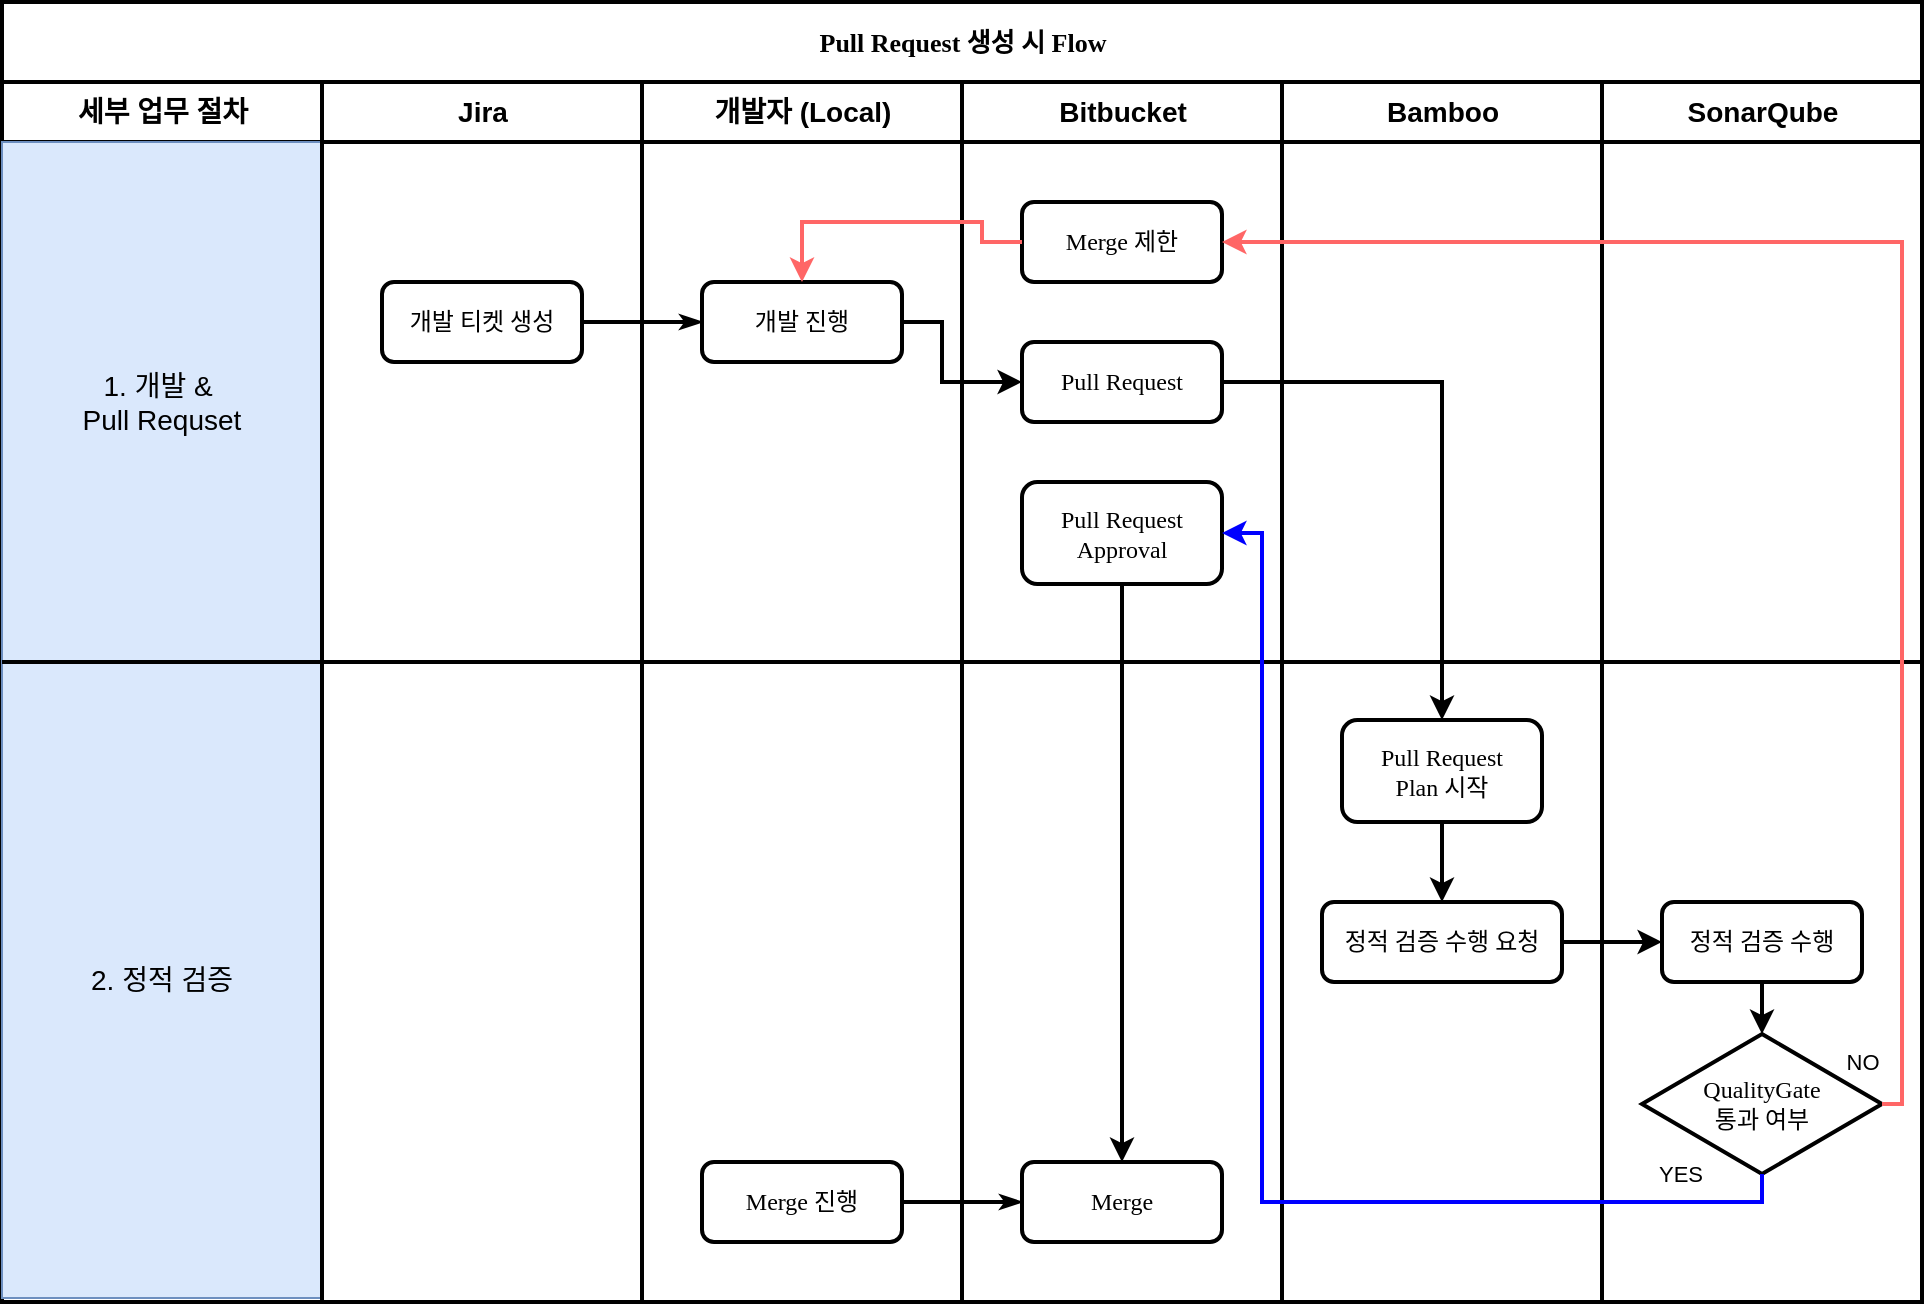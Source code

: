 <mxfile version="22.1.5" type="github">
  <diagram name="Page-1" id="74e2e168-ea6b-b213-b513-2b3c1d86103e">
    <mxGraphModel dx="1194" dy="688" grid="1" gridSize="10" guides="1" tooltips="1" connect="1" arrows="1" fold="1" page="1" pageScale="1" pageWidth="1100" pageHeight="850" background="none" math="0" shadow="0">
      <root>
        <mxCell id="0" />
        <mxCell id="1" parent="0" />
        <mxCell id="77e6c97f196da883-1" value="&lt;font style=&quot;font-size: 13px;&quot;&gt;Pull Request 생성 시 Flow&lt;/font&gt;" style="swimlane;html=1;childLayout=stackLayout;startSize=40;rounded=0;shadow=0;labelBackgroundColor=none;strokeWidth=2;fontFamily=Verdana;fontSize=8;align=center;" parent="1" vertex="1">
          <mxGeometry x="70" y="40" width="960" height="650" as="geometry" />
        </mxCell>
        <mxCell id="77e6c97f196da883-2" value="&lt;font style=&quot;font-size: 14px;&quot;&gt;세부 업무 절차&lt;/font&gt;" style="swimlane;html=1;startSize=30;strokeWidth=2;" parent="77e6c97f196da883-1" vertex="1">
          <mxGeometry y="40" width="160" height="610" as="geometry" />
        </mxCell>
        <mxCell id="G8M2AKYga1nAGyqbxcYK-33" value="1. 개발 &amp;amp;&amp;nbsp;&lt;br style=&quot;font-size: 14px;&quot;&gt;Pull Requset" style="whiteSpace=wrap;html=1;fillColor=#dae8fc;strokeColor=#6c8ebf;fontSize=14;" vertex="1" parent="77e6c97f196da883-2">
          <mxGeometry y="30" width="160" height="260" as="geometry" />
        </mxCell>
        <mxCell id="G8M2AKYga1nAGyqbxcYK-34" value="2. 정적 검증" style="whiteSpace=wrap;html=1;fillColor=#dae8fc;strokeColor=#6c8ebf;fontSize=14;" vertex="1" parent="77e6c97f196da883-2">
          <mxGeometry y="290" width="160" height="318" as="geometry" />
        </mxCell>
        <mxCell id="77e6c97f196da883-26" style="edgeStyle=orthogonalEdgeStyle;rounded=1;html=1;labelBackgroundColor=none;startArrow=none;startFill=0;startSize=5;endArrow=classicThin;endFill=1;endSize=5;jettySize=auto;orthogonalLoop=1;strokeWidth=2;fontFamily=Verdana;fontSize=8" parent="77e6c97f196da883-1" source="77e6c97f196da883-8" target="77e6c97f196da883-11" edge="1">
          <mxGeometry relative="1" as="geometry" />
        </mxCell>
        <mxCell id="107ba76e4e335f99-6" style="edgeStyle=orthogonalEdgeStyle;rounded=1;html=1;labelBackgroundColor=none;startArrow=none;startFill=0;startSize=5;endArrow=classicThin;endFill=1;endSize=5;jettySize=auto;orthogonalLoop=1;strokeWidth=2;fontFamily=Verdana;fontSize=8" parent="77e6c97f196da883-1" source="77e6c97f196da883-14" target="77e6c97f196da883-19" edge="1">
          <mxGeometry relative="1" as="geometry" />
        </mxCell>
        <mxCell id="77e6c97f196da883-3" value="&lt;font style=&quot;font-size: 14px;&quot;&gt;Jira&lt;/font&gt;" style="swimlane;html=1;startSize=30;strokeWidth=2;" parent="77e6c97f196da883-1" vertex="1">
          <mxGeometry x="160" y="40" width="160" height="610" as="geometry" />
        </mxCell>
        <mxCell id="77e6c97f196da883-8" value="개발 티켓 생성" style="rounded=1;whiteSpace=wrap;html=1;shadow=0;labelBackgroundColor=none;strokeWidth=2;fontFamily=Verdana;fontSize=12;align=center;" parent="77e6c97f196da883-3" vertex="1">
          <mxGeometry x="30" y="100" width="100" height="40" as="geometry" />
        </mxCell>
        <mxCell id="77e6c97f196da883-4" value="&lt;font style=&quot;font-size: 14px;&quot;&gt;개발자 (Local)&lt;/font&gt;" style="swimlane;html=1;startSize=30;strokeWidth=2;" parent="77e6c97f196da883-1" vertex="1">
          <mxGeometry x="320" y="40" width="160" height="610" as="geometry" />
        </mxCell>
        <mxCell id="77e6c97f196da883-14" value="Merge 진행" style="rounded=1;whiteSpace=wrap;html=1;shadow=0;labelBackgroundColor=none;strokeWidth=2;fontFamily=Verdana;fontSize=12;align=center;" parent="77e6c97f196da883-4" vertex="1">
          <mxGeometry x="30" y="540" width="100" height="40" as="geometry" />
        </mxCell>
        <mxCell id="77e6c97f196da883-11" value="&lt;font style=&quot;font-size: 12px;&quot;&gt;개발 진행&lt;/font&gt;" style="rounded=1;whiteSpace=wrap;html=1;shadow=0;labelBackgroundColor=none;strokeWidth=2;fontFamily=Verdana;fontSize=8;align=center;" parent="77e6c97f196da883-4" vertex="1">
          <mxGeometry x="30" y="100" width="100" height="40" as="geometry" />
        </mxCell>
        <mxCell id="G8M2AKYga1nAGyqbxcYK-23" value="" style="endArrow=none;html=1;rounded=0;strokeWidth=2;" edge="1" parent="77e6c97f196da883-4">
          <mxGeometry width="50" height="50" relative="1" as="geometry">
            <mxPoint x="-320" y="290" as="sourcePoint" />
            <mxPoint x="640" y="290" as="targetPoint" />
          </mxGeometry>
        </mxCell>
        <mxCell id="77e6c97f196da883-5" value="&lt;font style=&quot;font-size: 14px;&quot;&gt;Bitbucket&lt;/font&gt;" style="swimlane;html=1;startSize=30;strokeWidth=2;" parent="77e6c97f196da883-1" vertex="1">
          <mxGeometry x="480" y="40" width="160" height="610" as="geometry" />
        </mxCell>
        <mxCell id="77e6c97f196da883-19" value="Merge" style="rounded=1;whiteSpace=wrap;html=1;shadow=0;labelBackgroundColor=none;strokeWidth=2;fontFamily=Verdana;fontSize=12;align=center;" parent="77e6c97f196da883-5" vertex="1">
          <mxGeometry x="30" y="540" width="100" height="40" as="geometry" />
        </mxCell>
        <mxCell id="G8M2AKYga1nAGyqbxcYK-1" value="&lt;font style=&quot;font-size: 12px;&quot;&gt;Pull Request&lt;/font&gt;" style="rounded=1;whiteSpace=wrap;html=1;shadow=0;labelBackgroundColor=none;strokeWidth=2;fontFamily=Verdana;fontSize=8;align=center;" vertex="1" parent="77e6c97f196da883-5">
          <mxGeometry x="30" y="130" width="100" height="40" as="geometry" />
        </mxCell>
        <mxCell id="G8M2AKYga1nAGyqbxcYK-19" value="&lt;span style=&quot;font-size: 12px;&quot;&gt;Merge 제한&lt;/span&gt;" style="rounded=1;whiteSpace=wrap;html=1;shadow=0;labelBackgroundColor=none;strokeWidth=2;fontFamily=Verdana;fontSize=8;align=center;" vertex="1" parent="77e6c97f196da883-5">
          <mxGeometry x="30" y="60" width="100" height="40" as="geometry" />
        </mxCell>
        <mxCell id="G8M2AKYga1nAGyqbxcYK-25" style="edgeStyle=orthogonalEdgeStyle;rounded=0;orthogonalLoop=1;jettySize=auto;html=1;strokeWidth=2;exitX=0.5;exitY=1;exitDx=0;exitDy=0;" edge="1" parent="77e6c97f196da883-5" source="G8M2AKYga1nAGyqbxcYK-20" target="77e6c97f196da883-19">
          <mxGeometry relative="1" as="geometry">
            <mxPoint x="80" y="258" as="sourcePoint" />
          </mxGeometry>
        </mxCell>
        <mxCell id="G8M2AKYga1nAGyqbxcYK-20" value="&lt;font style=&quot;font-size: 12px;&quot;&gt;Pull Request&lt;br&gt;Approval&lt;br&gt;&lt;/font&gt;" style="rounded=1;whiteSpace=wrap;html=1;shadow=0;labelBackgroundColor=none;strokeWidth=2;fontFamily=Verdana;fontSize=8;align=center;" vertex="1" parent="77e6c97f196da883-5">
          <mxGeometry x="30" y="200" width="100" height="51" as="geometry" />
        </mxCell>
        <mxCell id="77e6c97f196da883-6" value="&lt;font style=&quot;font-size: 14px;&quot;&gt;Bamboo&lt;/font&gt;" style="swimlane;html=1;startSize=30;strokeWidth=2;" parent="77e6c97f196da883-1" vertex="1">
          <mxGeometry x="640" y="40" width="160" height="610" as="geometry" />
        </mxCell>
        <mxCell id="77e6c97f196da883-18" value="정적 검증 수행 요청" style="rounded=1;whiteSpace=wrap;html=1;shadow=0;labelBackgroundColor=none;strokeWidth=2;fontFamily=Verdana;fontSize=12;align=center;" parent="77e6c97f196da883-6" vertex="1">
          <mxGeometry x="20" y="410" width="120" height="40" as="geometry" />
        </mxCell>
        <mxCell id="G8M2AKYga1nAGyqbxcYK-14" style="edgeStyle=orthogonalEdgeStyle;rounded=0;orthogonalLoop=1;jettySize=auto;html=1;exitX=0.5;exitY=1;exitDx=0;exitDy=0;entryX=0.5;entryY=0;entryDx=0;entryDy=0;strokeWidth=2;" edge="1" parent="77e6c97f196da883-6" source="G8M2AKYga1nAGyqbxcYK-11" target="77e6c97f196da883-18">
          <mxGeometry relative="1" as="geometry" />
        </mxCell>
        <mxCell id="G8M2AKYga1nAGyqbxcYK-11" value="&lt;font style=&quot;font-size: 12px;&quot;&gt;Pull Request&lt;br&gt;Plan 시작&lt;br&gt;&lt;/font&gt;" style="rounded=1;whiteSpace=wrap;html=1;shadow=0;labelBackgroundColor=none;strokeWidth=2;fontFamily=Verdana;fontSize=8;align=center;" vertex="1" parent="77e6c97f196da883-6">
          <mxGeometry x="30" y="319" width="100" height="51" as="geometry" />
        </mxCell>
        <mxCell id="77e6c97f196da883-7" value="&lt;font style=&quot;font-size: 14px;&quot;&gt;SonarQube&lt;/font&gt;" style="swimlane;html=1;startSize=30;strokeWidth=2;" parent="77e6c97f196da883-1" vertex="1">
          <mxGeometry x="800" y="40" width="160" height="610" as="geometry" />
        </mxCell>
        <mxCell id="G8M2AKYga1nAGyqbxcYK-17" style="edgeStyle=orthogonalEdgeStyle;rounded=0;orthogonalLoop=1;jettySize=auto;html=1;exitX=0.5;exitY=1;exitDx=0;exitDy=0;entryX=0.5;entryY=0;entryDx=0;entryDy=0;strokeWidth=2;" edge="1" parent="77e6c97f196da883-7" source="G8M2AKYga1nAGyqbxcYK-13" target="G8M2AKYga1nAGyqbxcYK-16">
          <mxGeometry relative="1" as="geometry" />
        </mxCell>
        <mxCell id="G8M2AKYga1nAGyqbxcYK-13" value="정적 검증 수행" style="rounded=1;whiteSpace=wrap;html=1;shadow=0;labelBackgroundColor=none;strokeWidth=2;fontFamily=Verdana;fontSize=12;align=center;" vertex="1" parent="77e6c97f196da883-7">
          <mxGeometry x="30" y="410" width="100" height="40" as="geometry" />
        </mxCell>
        <mxCell id="G8M2AKYga1nAGyqbxcYK-16" value="&lt;font style=&quot;font-size: 12px;&quot;&gt;QualityGate&lt;br&gt;통과 여부&lt;/font&gt;" style="rhombus;whiteSpace=wrap;html=1;rounded=0;shadow=0;labelBackgroundColor=none;strokeWidth=2;fontFamily=Verdana;fontSize=8;align=center;" vertex="1" parent="77e6c97f196da883-7">
          <mxGeometry x="20" y="476" width="120" height="70" as="geometry" />
        </mxCell>
        <mxCell id="G8M2AKYga1nAGyqbxcYK-2" style="edgeStyle=orthogonalEdgeStyle;rounded=0;orthogonalLoop=1;jettySize=auto;html=1;exitX=1;exitY=0.5;exitDx=0;exitDy=0;strokeWidth=2;entryX=0;entryY=0.5;entryDx=0;entryDy=0;" edge="1" parent="77e6c97f196da883-1" source="77e6c97f196da883-11" target="G8M2AKYga1nAGyqbxcYK-1">
          <mxGeometry relative="1" as="geometry">
            <Array as="points">
              <mxPoint x="470" y="160" />
              <mxPoint x="470" y="190" />
            </Array>
          </mxGeometry>
        </mxCell>
        <mxCell id="G8M2AKYga1nAGyqbxcYK-15" style="edgeStyle=orthogonalEdgeStyle;rounded=0;orthogonalLoop=1;jettySize=auto;html=1;exitX=1;exitY=0.5;exitDx=0;exitDy=0;entryX=0;entryY=0.5;entryDx=0;entryDy=0;strokeWidth=2;" edge="1" parent="77e6c97f196da883-1" source="77e6c97f196da883-18" target="G8M2AKYga1nAGyqbxcYK-13">
          <mxGeometry relative="1" as="geometry" />
        </mxCell>
        <mxCell id="G8M2AKYga1nAGyqbxcYK-18" style="edgeStyle=orthogonalEdgeStyle;rounded=0;orthogonalLoop=1;jettySize=auto;html=1;exitX=1;exitY=0.5;exitDx=0;exitDy=0;entryX=1;entryY=0.5;entryDx=0;entryDy=0;strokeWidth=2;strokeColor=#FF6666;" edge="1" parent="77e6c97f196da883-1" source="G8M2AKYga1nAGyqbxcYK-16" target="G8M2AKYga1nAGyqbxcYK-19">
          <mxGeometry relative="1" as="geometry">
            <mxPoint x="690" y="90" as="targetPoint" />
            <Array as="points">
              <mxPoint x="950" y="551" />
              <mxPoint x="950" y="120" />
            </Array>
          </mxGeometry>
        </mxCell>
        <mxCell id="G8M2AKYga1nAGyqbxcYK-29" value="NO" style="edgeLabel;html=1;align=center;verticalAlign=middle;resizable=0;points=[];" vertex="1" connectable="0" parent="G8M2AKYga1nAGyqbxcYK-18">
          <mxGeometry x="-0.736" relative="1" as="geometry">
            <mxPoint x="-20" y="72" as="offset" />
          </mxGeometry>
        </mxCell>
        <mxCell id="G8M2AKYga1nAGyqbxcYK-24" style="edgeStyle=orthogonalEdgeStyle;rounded=0;orthogonalLoop=1;jettySize=auto;html=1;entryX=0.5;entryY=0;entryDx=0;entryDy=0;strokeWidth=2;strokeColor=#FF6666;exitX=0;exitY=0.5;exitDx=0;exitDy=0;" edge="1" parent="77e6c97f196da883-1" source="G8M2AKYga1nAGyqbxcYK-19" target="77e6c97f196da883-11">
          <mxGeometry relative="1" as="geometry">
            <Array as="points">
              <mxPoint x="490" y="120" />
              <mxPoint x="490" y="110" />
              <mxPoint x="400" y="110" />
            </Array>
          </mxGeometry>
        </mxCell>
        <mxCell id="G8M2AKYga1nAGyqbxcYK-27" style="edgeStyle=orthogonalEdgeStyle;rounded=0;orthogonalLoop=1;jettySize=auto;html=1;exitX=1;exitY=0.5;exitDx=0;exitDy=0;strokeWidth=2;" edge="1" parent="77e6c97f196da883-1" source="G8M2AKYga1nAGyqbxcYK-1" target="G8M2AKYga1nAGyqbxcYK-11">
          <mxGeometry relative="1" as="geometry" />
        </mxCell>
        <mxCell id="G8M2AKYga1nAGyqbxcYK-31" style="edgeStyle=orthogonalEdgeStyle;rounded=0;orthogonalLoop=1;jettySize=auto;html=1;exitX=0.5;exitY=1;exitDx=0;exitDy=0;strokeWidth=2;strokeColor=#0000FF;entryX=1;entryY=0.5;entryDx=0;entryDy=0;" edge="1" parent="77e6c97f196da883-1" source="G8M2AKYga1nAGyqbxcYK-16" target="G8M2AKYga1nAGyqbxcYK-20">
          <mxGeometry relative="1" as="geometry">
            <mxPoint x="690" y="230" as="targetPoint" />
            <Array as="points">
              <mxPoint x="880" y="600" />
              <mxPoint x="630" y="600" />
              <mxPoint x="630" y="266" />
            </Array>
          </mxGeometry>
        </mxCell>
        <mxCell id="G8M2AKYga1nAGyqbxcYK-32" value="YES" style="edgeLabel;html=1;align=center;verticalAlign=middle;resizable=0;points=[];" vertex="1" connectable="0" parent="G8M2AKYga1nAGyqbxcYK-31">
          <mxGeometry x="-0.78" y="2" relative="1" as="geometry">
            <mxPoint x="13" y="-16" as="offset" />
          </mxGeometry>
        </mxCell>
      </root>
    </mxGraphModel>
  </diagram>
</mxfile>
